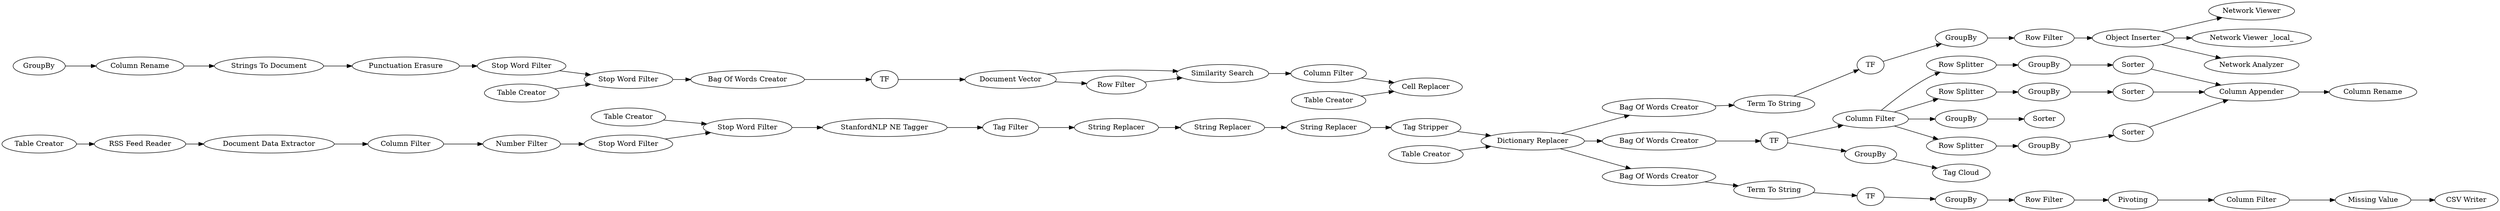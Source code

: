 digraph {
	"7254520619007188669_19" [label="Table Creator"]
	"-837659278156656612_244" [label="Bag Of Words Creator"]
	"-5035100149740611587_250" [label="String Replacer"]
	"-837659278156656612_326" [label="Row Filter"]
	"842661080975878902_8" [label="Bag Of Words Creator"]
	"-2397039690356453255_333" [label=GroupBy]
	"1119904042064120155_5" [label="RSS Feed Reader"]
	"-2397039690356453255_319" [label=GroupBy]
	"-2397039690356453255_313" [label="Similarity Search"]
	"7254520619007188669_16" [label="Stop Word Filter"]
	"-5035100149740611587_248" [label="Tag Stripper"]
	"7034591422796833964_340" [label="Stop Word Filter"]
	"842661080975878902_271" [label="Column Appender"]
	"842661080975878902_277" [label=Sorter]
	"692637520895708691_309" [label="Table Creator"]
	"842661080975878902_259" [label="Column Filter"]
	"-2397039690356453255_328" [label=TF]
	"-2397039690356453255_334" [label="Term To String"]
	"842661080975878902_280" [label=Sorter]
	"-837659278156656612_328" [label="Network Viewer"]
	"842661080975878902_273" [label=GroupBy]
	"842661080975878902_266" [label="Row Splitter"]
	"-2397039690356453255_345" [label="Cell Replacer"]
	"-837659278156656612_253" [label="Term To String"]
	"7034591422796833964_341" [label="Table Creator"]
	"-2397039690356453255_322" [label="Bag Of Words Creator"]
	"-2397039690356453255_314" [label="Document Vector"]
	"-837659278156656612_222" [label="Object Inserter"]
	"-837659278156656612_245" [label=TF]
	"7254520619007188669_18" [label="Stop Word Filter"]
	"-837659278156656612_242" [label="Network Viewer _local_"]
	"842661080975878902_261" [label="Row Splitter"]
	"7254520619007188669_14" [label="Number Filter"]
	"-2397039690356453255_332" [label="CSV Writer"]
	"842661080975878902_9" [label=TF]
	"-5035100149740611587_252" [label="String Replacer"]
	"-2397039690356453255_303" [label=Pivoting]
	"-2397039690356453255_321" [label="Strings To Document"]
	"7254520619007188669_20" [label="StanfordNLP NE Tagger"]
	"842661080975878902_7" [label="Tag Cloud"]
	"-2397039690356453255_325" [label="Missing Value"]
	"7034591422796833964_337" [label="Stop Word Filter"]
	"7254520619007188669_12" [label="Tag Filter"]
	"-837659278156656612_327" [label="Network Analyzer"]
	"7034591422796833964_336" [label="Punctuation Erasure"]
	"-5035100149740611587_251" [label="String Replacer"]
	"842661080975878902_260" [label=GroupBy]
	"-837659278156656612_325" [label=GroupBy]
	"1119904042064120155_8" [label="Document Data Extractor"]
	"842661080975878902_279" [label="Column Rename"]
	"-2397039690356453255_307" [label="Column Filter"]
	"842661080975878902_275" [label=GroupBy]
	"-2397039690356453255_315" [label="Row Filter"]
	"-2397039690356453255_327" [label="Bag Of Words Creator"]
	"-2397039690356453255_344" [label="Table Creator"]
	"842661080975878902_262" [label=GroupBy]
	"842661080975878902_274" [label=GroupBy]
	"-2397039690356453255_320" [label="Column Rename"]
	"1119904042064120155_6" [label="Table Creator"]
	"842661080975878902_276" [label=Sorter]
	"1119904042064120155_7" [label="Column Filter"]
	"842661080975878902_278" [label=Sorter]
	"-2397039690356453255_323" [label=TF]
	"-2397039690356453255_326" [label="Row Filter"]
	"692637520895708691_308" [label="Dictionary Replacer"]
	"-2397039690356453255_316" [label="Column Filter"]
	"842661080975878902_264" [label="Row Splitter"]
	"842661080975878902_271" -> "842661080975878902_279"
	"-2397039690356453255_323" -> "-2397039690356453255_314"
	"7034591422796833964_340" -> "-2397039690356453255_322"
	"842661080975878902_275" -> "842661080975878902_278"
	"692637520895708691_308" -> "842661080975878902_8"
	"-5035100149740611587_248" -> "692637520895708691_308"
	"842661080975878902_278" -> "842661080975878902_271"
	"-2397039690356453255_313" -> "-2397039690356453255_316"
	"7034591422796833964_337" -> "7034591422796833964_340"
	"-2397039690356453255_326" -> "-2397039690356453255_303"
	"-2397039690356453255_322" -> "-2397039690356453255_323"
	"-837659278156656612_222" -> "-837659278156656612_328"
	"692637520895708691_308" -> "-2397039690356453255_327"
	"842661080975878902_259" -> "842661080975878902_266"
	"842661080975878902_276" -> "842661080975878902_271"
	"7034591422796833964_341" -> "7034591422796833964_340"
	"-837659278156656612_253" -> "-837659278156656612_245"
	"-837659278156656612_325" -> "-837659278156656612_326"
	"-5035100149740611587_252" -> "-5035100149740611587_248"
	"-2397039690356453255_325" -> "-2397039690356453255_332"
	"-837659278156656612_222" -> "-837659278156656612_242"
	"842661080975878902_260" -> "842661080975878902_280"
	"-2397039690356453255_321" -> "7034591422796833964_336"
	"842661080975878902_9" -> "842661080975878902_259"
	"-2397039690356453255_307" -> "-2397039690356453255_325"
	"-5035100149740611587_251" -> "-5035100149740611587_252"
	"1119904042064120155_8" -> "1119904042064120155_7"
	"842661080975878902_259" -> "842661080975878902_261"
	"-2397039690356453255_314" -> "-2397039690356453255_313"
	"842661080975878902_277" -> "842661080975878902_271"
	"7254520619007188669_14" -> "7254520619007188669_16"
	"-2397039690356453255_316" -> "-2397039690356453255_345"
	"842661080975878902_261" -> "842661080975878902_273"
	"692637520895708691_309" -> "692637520895708691_308"
	"7254520619007188669_16" -> "7254520619007188669_18"
	"1119904042064120155_7" -> "7254520619007188669_14"
	"-2397039690356453255_333" -> "-2397039690356453255_326"
	"842661080975878902_262" -> "842661080975878902_7"
	"842661080975878902_273" -> "842661080975878902_276"
	"842661080975878902_266" -> "842661080975878902_275"
	"842661080975878902_274" -> "842661080975878902_277"
	"-2397039690356453255_334" -> "-2397039690356453255_328"
	"842661080975878902_9" -> "842661080975878902_262"
	"7254520619007188669_20" -> "7254520619007188669_12"
	"-2397039690356453255_319" -> "-2397039690356453255_320"
	"-837659278156656612_222" -> "-837659278156656612_327"
	"692637520895708691_308" -> "-837659278156656612_244"
	"-2397039690356453255_303" -> "-2397039690356453255_307"
	"-2397039690356453255_344" -> "-2397039690356453255_345"
	"842661080975878902_259" -> "842661080975878902_260"
	"1119904042064120155_6" -> "1119904042064120155_5"
	"-2397039690356453255_320" -> "-2397039690356453255_321"
	"-2397039690356453255_315" -> "-2397039690356453255_313"
	"-2397039690356453255_327" -> "-2397039690356453255_334"
	"842661080975878902_264" -> "842661080975878902_274"
	"1119904042064120155_5" -> "1119904042064120155_8"
	"842661080975878902_259" -> "842661080975878902_264"
	"7034591422796833964_336" -> "7034591422796833964_337"
	"-837659278156656612_244" -> "-837659278156656612_253"
	"7254520619007188669_19" -> "7254520619007188669_18"
	"7254520619007188669_12" -> "-5035100149740611587_250"
	"-5035100149740611587_250" -> "-5035100149740611587_251"
	"-2397039690356453255_328" -> "-2397039690356453255_333"
	"-837659278156656612_326" -> "-837659278156656612_222"
	"842661080975878902_8" -> "842661080975878902_9"
	"-837659278156656612_245" -> "-837659278156656612_325"
	"7254520619007188669_18" -> "7254520619007188669_20"
	"-2397039690356453255_314" -> "-2397039690356453255_315"
	rankdir=LR
}
